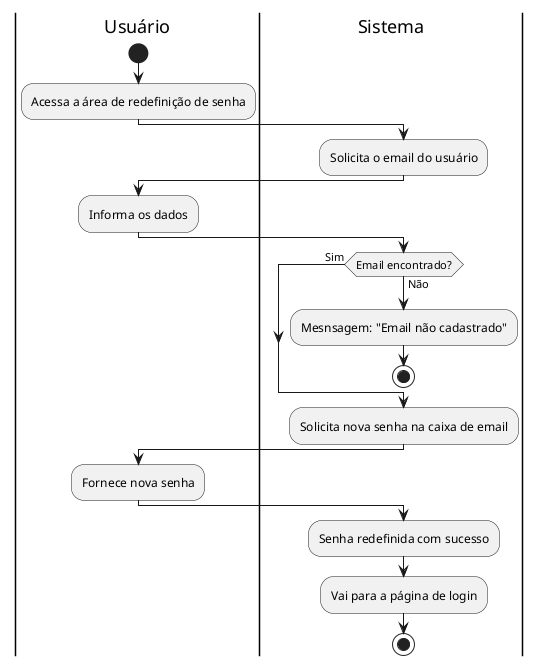 @startuml

|Usuário|
start
:Acessa a área de redefinição de senha;

|Sistema|
:Solicita o email do usuário;

|Usuário|
:Informa os dados;

|Sistema|
while (Email encontrado?) is (Não)
    :Mesnsagem: "Email não cadastrado";
    stop
    
endwhile (Sim)

|Sistema|
:Solicita nova senha na caixa de email;

|Usuário|
:Fornece nova senha;

|Sistema|
:Senha redefinida com sucesso;
:Vai para a página de login;
stop

@enduml